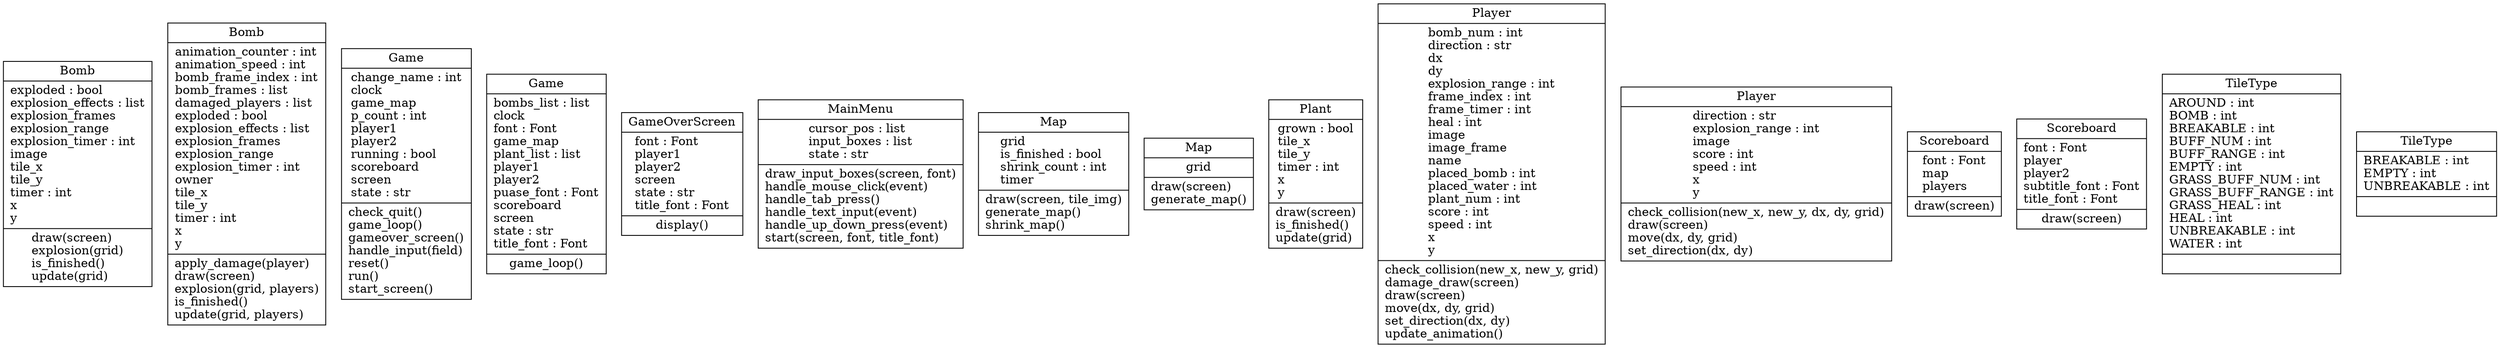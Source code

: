digraph "classes_MyProject" {
rankdir=BT
charset="utf-8"
"aoop_final_group8.project.Bomb" [color="black", fontcolor="black", label=<{Bomb|exploded : bool<br ALIGN="LEFT"/>explosion_effects : list<br ALIGN="LEFT"/>explosion_frames<br ALIGN="LEFT"/>explosion_range<br ALIGN="LEFT"/>explosion_timer : int<br ALIGN="LEFT"/>image<br ALIGN="LEFT"/>tile_x<br ALIGN="LEFT"/>tile_y<br ALIGN="LEFT"/>timer : int<br ALIGN="LEFT"/>x<br ALIGN="LEFT"/>y<br ALIGN="LEFT"/>|draw(screen)<br ALIGN="LEFT"/>explosion(grid)<br ALIGN="LEFT"/>is_finished()<br ALIGN="LEFT"/>update(grid)<br ALIGN="LEFT"/>}>, shape="record", style="solid"];
"aoop_final_group8.bomb.Bomb" [color="black", fontcolor="black", label=<{Bomb|animation_counter : int<br ALIGN="LEFT"/>animation_speed : int<br ALIGN="LEFT"/>bomb_frame_index : int<br ALIGN="LEFT"/>bomb_frames : list<br ALIGN="LEFT"/>damaged_players : list<br ALIGN="LEFT"/>exploded : bool<br ALIGN="LEFT"/>explosion_effects : list<br ALIGN="LEFT"/>explosion_frames<br ALIGN="LEFT"/>explosion_range<br ALIGN="LEFT"/>explosion_timer : int<br ALIGN="LEFT"/>owner<br ALIGN="LEFT"/>tile_x<br ALIGN="LEFT"/>tile_y<br ALIGN="LEFT"/>timer : int<br ALIGN="LEFT"/>x<br ALIGN="LEFT"/>y<br ALIGN="LEFT"/>|apply_damage(player)<br ALIGN="LEFT"/>draw(screen)<br ALIGN="LEFT"/>explosion(grid, players)<br ALIGN="LEFT"/>is_finished()<br ALIGN="LEFT"/>update(grid, players)<br ALIGN="LEFT"/>}>, shape="record", style="solid"];
"aoop_final_group8.game_state.Game" [color="black", fontcolor="black", label=<{Game|change_name : int<br ALIGN="LEFT"/>clock<br ALIGN="LEFT"/>game_map<br ALIGN="LEFT"/>p_count : int<br ALIGN="LEFT"/>player1<br ALIGN="LEFT"/>player2<br ALIGN="LEFT"/>running : bool<br ALIGN="LEFT"/>scoreboard<br ALIGN="LEFT"/>screen<br ALIGN="LEFT"/>state : str<br ALIGN="LEFT"/>|check_quit()<br ALIGN="LEFT"/>game_loop()<br ALIGN="LEFT"/>gameover_screen()<br ALIGN="LEFT"/>handle_input(field)<br ALIGN="LEFT"/>reset()<br ALIGN="LEFT"/>run()<br ALIGN="LEFT"/>start_screen()<br ALIGN="LEFT"/>}>, shape="record", style="solid"];
"aoop_final_group8.game.Game" [color="black", fontcolor="black", label=<{Game|bombs_list : list<br ALIGN="LEFT"/>clock<br ALIGN="LEFT"/>font : Font<br ALIGN="LEFT"/>game_map<br ALIGN="LEFT"/>plant_list : list<br ALIGN="LEFT"/>player1<br ALIGN="LEFT"/>player2<br ALIGN="LEFT"/>puase_font : Font<br ALIGN="LEFT"/>scoreboard<br ALIGN="LEFT"/>screen<br ALIGN="LEFT"/>state : str<br ALIGN="LEFT"/>title_font : Font<br ALIGN="LEFT"/>|game_loop()<br ALIGN="LEFT"/>}>, shape="record", style="solid"];
"aoop_final_group8.page_gameover.GameOverScreen" [color="black", fontcolor="black", label=<{GameOverScreen|font : Font<br ALIGN="LEFT"/>player1<br ALIGN="LEFT"/>player2<br ALIGN="LEFT"/>screen<br ALIGN="LEFT"/>state : str<br ALIGN="LEFT"/>title_font : Font<br ALIGN="LEFT"/>|display()<br ALIGN="LEFT"/>}>, shape="record", style="solid"];
"aoop_final_group8.page_start.MainMenu" [color="black", fontcolor="black", label=<{MainMenu|cursor_pos : list<br ALIGN="LEFT"/>input_boxes : list<br ALIGN="LEFT"/>state : str<br ALIGN="LEFT"/>|draw_input_boxes(screen, font)<br ALIGN="LEFT"/>handle_mouse_click(event)<br ALIGN="LEFT"/>handle_tab_press()<br ALIGN="LEFT"/>handle_text_input(event)<br ALIGN="LEFT"/>handle_up_down_press(event)<br ALIGN="LEFT"/>start(screen, font, title_font)<br ALIGN="LEFT"/>}>, shape="record", style="solid"];
"aoop_final_group8.map.Map" [color="black", fontcolor="black", label=<{Map|grid<br ALIGN="LEFT"/>is_finished : bool<br ALIGN="LEFT"/>shrink_count : int<br ALIGN="LEFT"/>timer<br ALIGN="LEFT"/>|draw(screen, tile_img)<br ALIGN="LEFT"/>generate_map()<br ALIGN="LEFT"/>shrink_map()<br ALIGN="LEFT"/>}>, shape="record", style="solid"];
"aoop_final_group8.project.Map" [color="black", fontcolor="black", label=<{Map|grid<br ALIGN="LEFT"/>|draw(screen)<br ALIGN="LEFT"/>generate_map()<br ALIGN="LEFT"/>}>, shape="record", style="solid"];
"aoop_final_group8.plant.Plant" [color="black", fontcolor="black", label=<{Plant|grown : bool<br ALIGN="LEFT"/>tile_x<br ALIGN="LEFT"/>tile_y<br ALIGN="LEFT"/>timer : int<br ALIGN="LEFT"/>x<br ALIGN="LEFT"/>y<br ALIGN="LEFT"/>|draw(screen)<br ALIGN="LEFT"/>is_finished()<br ALIGN="LEFT"/>update(grid)<br ALIGN="LEFT"/>}>, shape="record", style="solid"];
"aoop_final_group8.player.Player" [color="black", fontcolor="black", label=<{Player|bomb_num : int<br ALIGN="LEFT"/>direction : str<br ALIGN="LEFT"/>dx<br ALIGN="LEFT"/>dy<br ALIGN="LEFT"/>explosion_range : int<br ALIGN="LEFT"/>frame_index : int<br ALIGN="LEFT"/>frame_timer : int<br ALIGN="LEFT"/>heal : int<br ALIGN="LEFT"/>image<br ALIGN="LEFT"/>image_frame<br ALIGN="LEFT"/>name<br ALIGN="LEFT"/>placed_bomb : int<br ALIGN="LEFT"/>placed_water : int<br ALIGN="LEFT"/>plant_num : int<br ALIGN="LEFT"/>score : int<br ALIGN="LEFT"/>speed : int<br ALIGN="LEFT"/>x<br ALIGN="LEFT"/>y<br ALIGN="LEFT"/>|check_collision(new_x, new_y, grid)<br ALIGN="LEFT"/>damage_draw(screen)<br ALIGN="LEFT"/>draw(screen)<br ALIGN="LEFT"/>move(dx, dy, grid)<br ALIGN="LEFT"/>set_direction(dx, dy)<br ALIGN="LEFT"/>update_animation()<br ALIGN="LEFT"/>}>, shape="record", style="solid"];
"aoop_final_group8.project.Player" [color="black", fontcolor="black", label=<{Player|direction : str<br ALIGN="LEFT"/>explosion_range : int<br ALIGN="LEFT"/>image<br ALIGN="LEFT"/>score : int<br ALIGN="LEFT"/>speed : int<br ALIGN="LEFT"/>x<br ALIGN="LEFT"/>y<br ALIGN="LEFT"/>|check_collision(new_x, new_y, dx, dy, grid)<br ALIGN="LEFT"/>draw(screen)<br ALIGN="LEFT"/>move(dx, dy, grid)<br ALIGN="LEFT"/>set_direction(dx, dy)<br ALIGN="LEFT"/>}>, shape="record", style="solid"];
"aoop_final_group8.scoreboard.Scoreboard" [color="black", fontcolor="black", label=<{Scoreboard|font : Font<br ALIGN="LEFT"/>map<br ALIGN="LEFT"/>players<br ALIGN="LEFT"/>|draw(screen)<br ALIGN="LEFT"/>}>, shape="record", style="solid"];
"aoop_final_group8.project.Scoreboard" [color="black", fontcolor="black", label=<{Scoreboard|font : Font<br ALIGN="LEFT"/>player<br ALIGN="LEFT"/>player2<br ALIGN="LEFT"/>subtitle_font : Font<br ALIGN="LEFT"/>title_font : Font<br ALIGN="LEFT"/>|draw(screen)<br ALIGN="LEFT"/>}>, shape="record", style="solid"];
"aoop_final_group8.constant.TileType" [color="black", fontcolor="black", label=<{TileType|AROUND : int<br ALIGN="LEFT"/>BOMB : int<br ALIGN="LEFT"/>BREAKABLE : int<br ALIGN="LEFT"/>BUFF_NUM : int<br ALIGN="LEFT"/>BUFF_RANGE : int<br ALIGN="LEFT"/>EMPTY : int<br ALIGN="LEFT"/>GRASS_BUFF_NUM : int<br ALIGN="LEFT"/>GRASS_BUFF_RANGE : int<br ALIGN="LEFT"/>GRASS_HEAL : int<br ALIGN="LEFT"/>HEAL : int<br ALIGN="LEFT"/>UNBREAKABLE : int<br ALIGN="LEFT"/>WATER : int<br ALIGN="LEFT"/>|}>, shape="record", style="solid"];
"aoop_final_group8.project.TileType" [color="black", fontcolor="black", label=<{TileType|BREAKABLE : int<br ALIGN="LEFT"/>EMPTY : int<br ALIGN="LEFT"/>UNBREAKABLE : int<br ALIGN="LEFT"/>|}>, shape="record", style="solid"];
}
